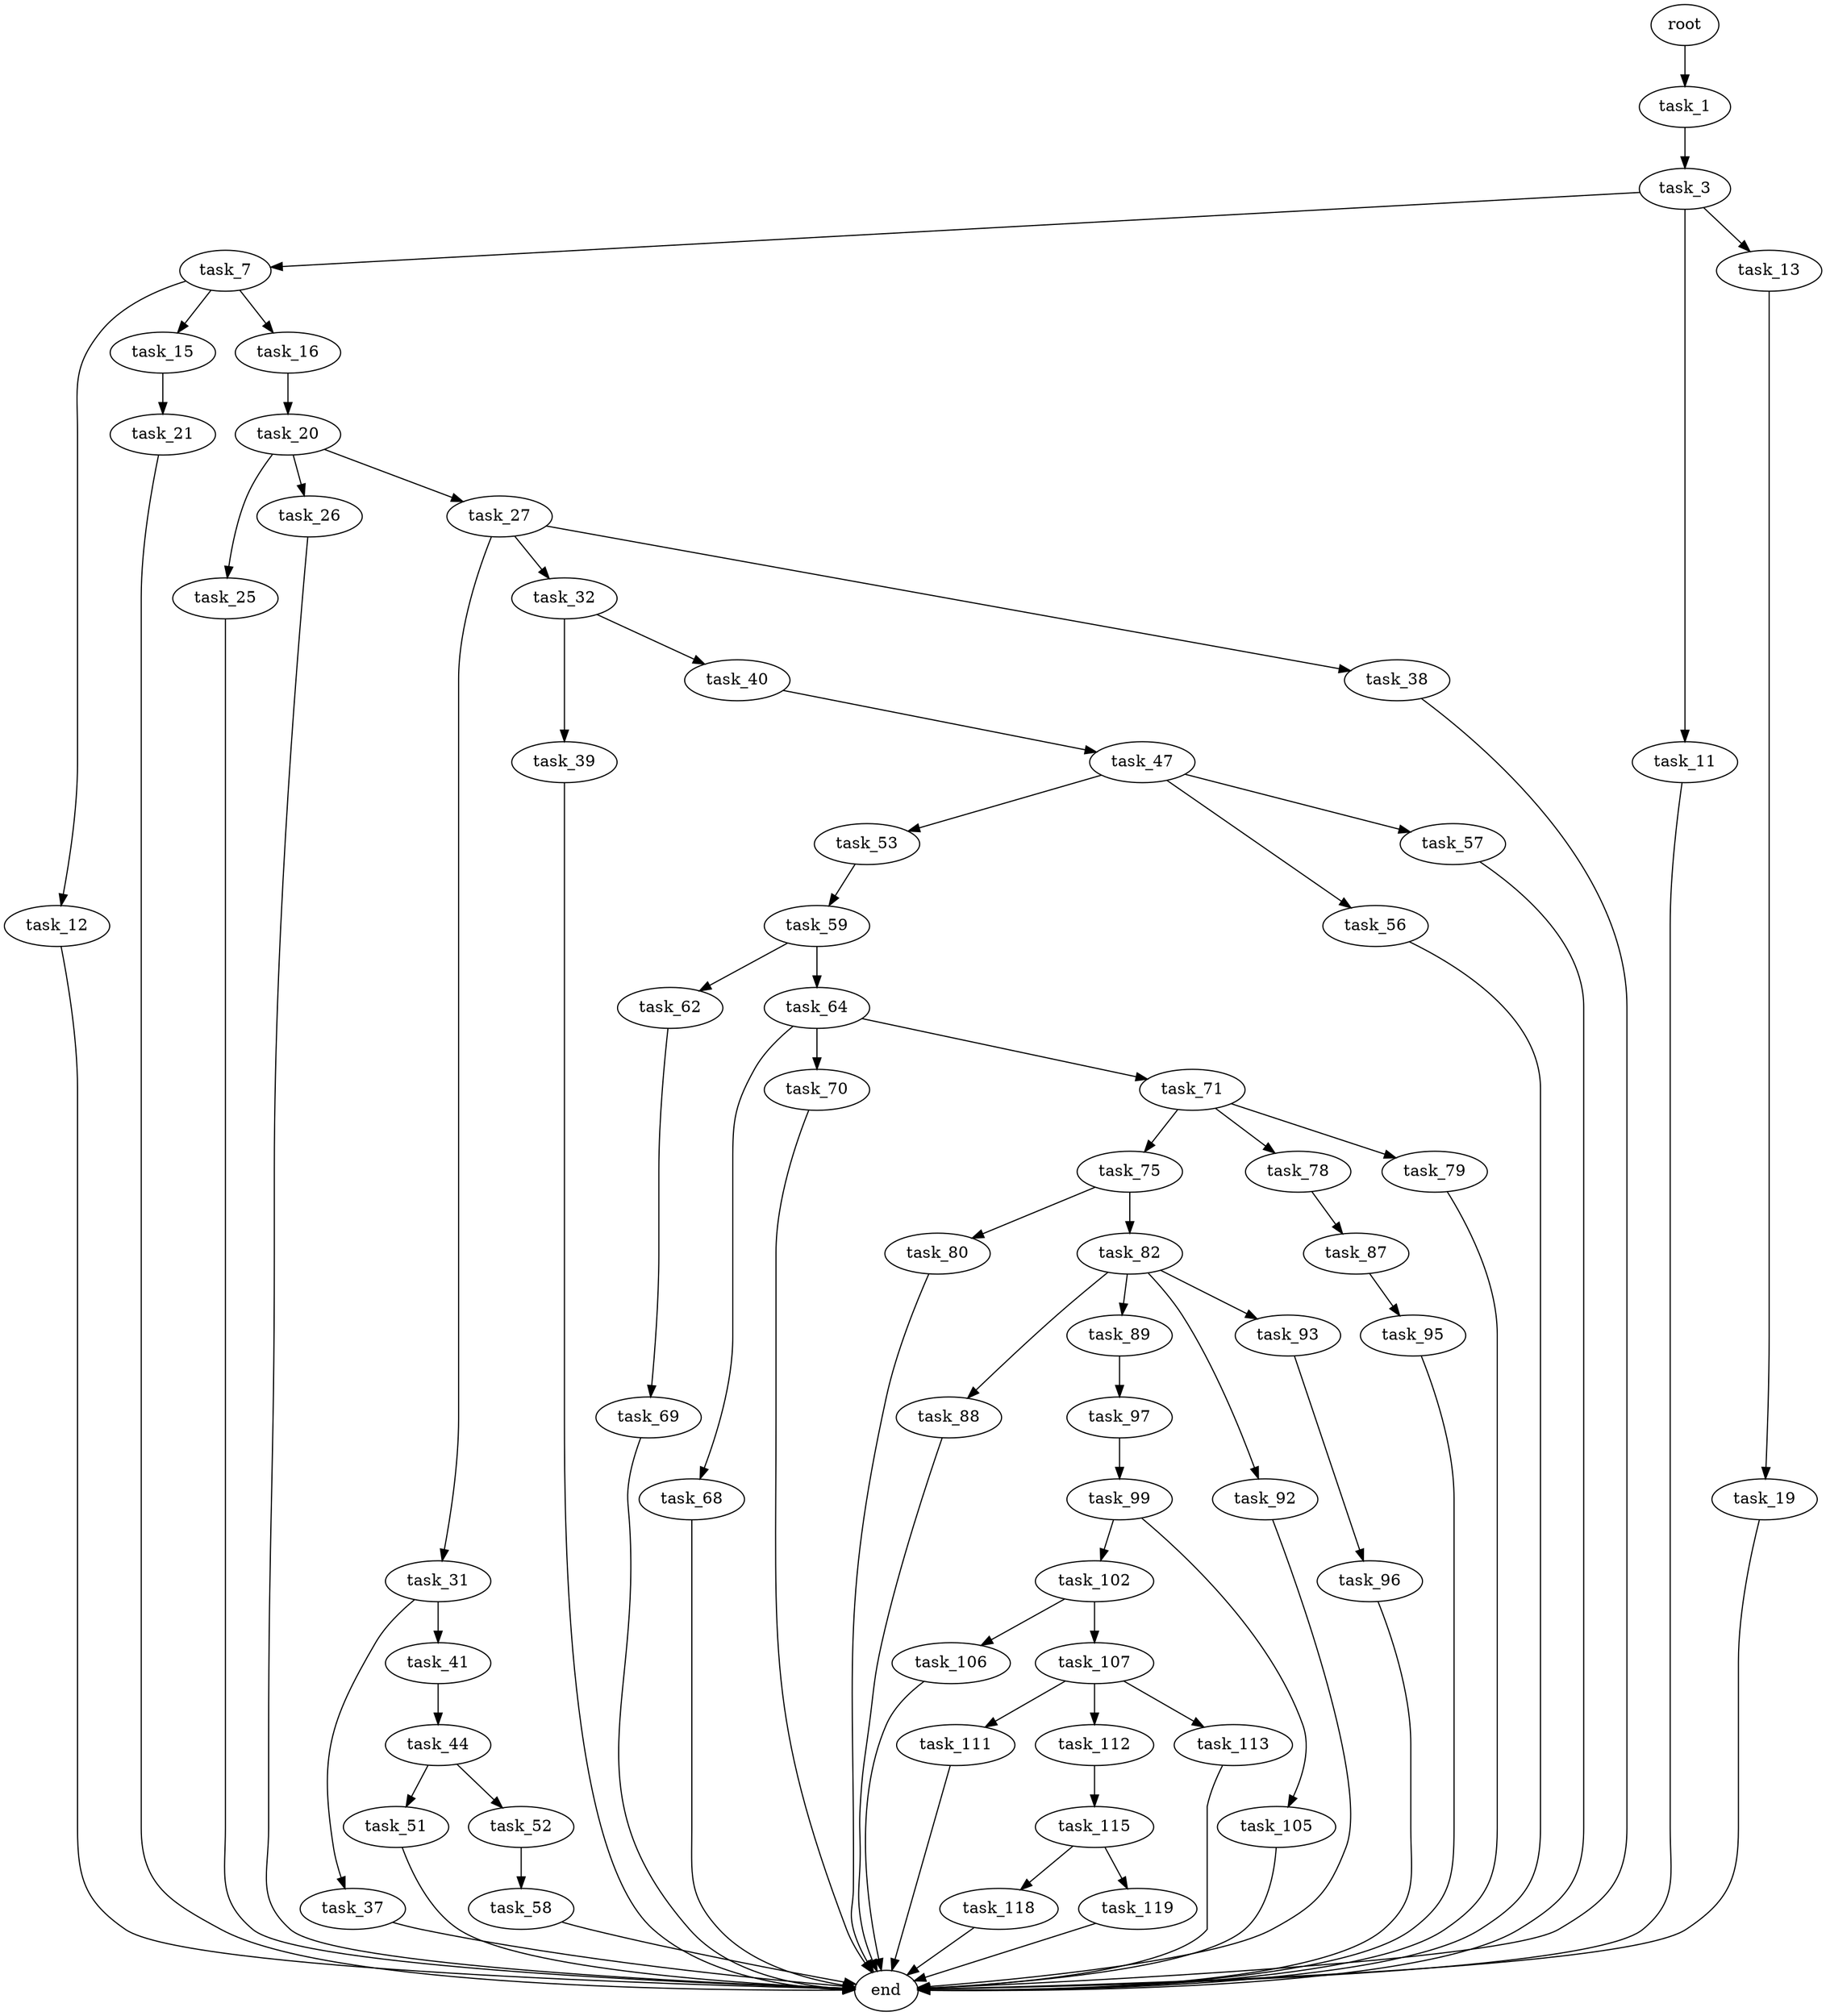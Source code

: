digraph G {
  root [size="0.000000"];
  task_1 [size="28991029248.000000"];
  task_3 [size="68719476736.000000"];
  task_7 [size="1220473199.000000"];
  task_11 [size="36665685706.000000"];
  task_12 [size="23746401444.000000"];
  task_13 [size="231928233984.000000"];
  task_15 [size="5301533048.000000"];
  task_16 [size="134217728000.000000"];
  task_19 [size="212091416546.000000"];
  task_20 [size="1847241089.000000"];
  task_21 [size="624120574060.000000"];
  task_25 [size="16815404009.000000"];
  task_26 [size="604748195254.000000"];
  task_27 [size="8589934592.000000"];
  task_31 [size="17899575068.000000"];
  task_32 [size="5371421330.000000"];
  task_37 [size="4380996674.000000"];
  task_38 [size="1073741824000.000000"];
  task_39 [size="782757789696.000000"];
  task_40 [size="134217728000.000000"];
  task_41 [size="2195975534.000000"];
  task_44 [size="7381836586.000000"];
  task_47 [size="18218984856.000000"];
  task_51 [size="17367766689.000000"];
  task_52 [size="231928233984.000000"];
  task_53 [size="6903068603.000000"];
  task_56 [size="28991029248.000000"];
  task_57 [size="132245823480.000000"];
  task_58 [size="524861146527.000000"];
  task_59 [size="782757789696.000000"];
  task_62 [size="7916002888.000000"];
  task_64 [size="33144220142.000000"];
  task_68 [size="7187294075.000000"];
  task_69 [size="1036486743.000000"];
  task_70 [size="1155619660.000000"];
  task_71 [size="2313928078.000000"];
  task_75 [size="186019421812.000000"];
  task_78 [size="203823801780.000000"];
  task_79 [size="28991029248.000000"];
  task_80 [size="8589934592.000000"];
  task_82 [size="6354996419.000000"];
  task_87 [size="8589934592.000000"];
  task_88 [size="4156021020.000000"];
  task_89 [size="549755813888.000000"];
  task_92 [size="150746783359.000000"];
  task_93 [size="34254959109.000000"];
  task_95 [size="134217728000.000000"];
  task_96 [size="1073741824000.000000"];
  task_97 [size="549755813888.000000"];
  task_99 [size="21215281325.000000"];
  task_102 [size="308607534844.000000"];
  task_105 [size="7467266501.000000"];
  task_106 [size="1215362383994.000000"];
  task_107 [size="368293445632.000000"];
  task_111 [size="7927956550.000000"];
  task_112 [size="298336209981.000000"];
  task_113 [size="413398705358.000000"];
  task_115 [size="1112672090259.000000"];
  task_118 [size="11612627271.000000"];
  task_119 [size="170178667054.000000"];
  end [size="0.000000"];

  root -> task_1 [size="1.000000"];
  task_1 -> task_3 [size="75497472.000000"];
  task_3 -> task_7 [size="134217728.000000"];
  task_3 -> task_11 [size="134217728.000000"];
  task_3 -> task_13 [size="134217728.000000"];
  task_7 -> task_12 [size="33554432.000000"];
  task_7 -> task_15 [size="33554432.000000"];
  task_7 -> task_16 [size="33554432.000000"];
  task_11 -> end [size="1.000000"];
  task_12 -> end [size="1.000000"];
  task_13 -> task_19 [size="301989888.000000"];
  task_15 -> task_21 [size="209715200.000000"];
  task_16 -> task_20 [size="209715200.000000"];
  task_19 -> end [size="1.000000"];
  task_20 -> task_25 [size="33554432.000000"];
  task_20 -> task_26 [size="33554432.000000"];
  task_20 -> task_27 [size="33554432.000000"];
  task_21 -> end [size="1.000000"];
  task_25 -> end [size="1.000000"];
  task_26 -> end [size="1.000000"];
  task_27 -> task_31 [size="33554432.000000"];
  task_27 -> task_32 [size="33554432.000000"];
  task_27 -> task_38 [size="33554432.000000"];
  task_31 -> task_37 [size="536870912.000000"];
  task_31 -> task_41 [size="536870912.000000"];
  task_32 -> task_39 [size="209715200.000000"];
  task_32 -> task_40 [size="209715200.000000"];
  task_37 -> end [size="1.000000"];
  task_38 -> end [size="1.000000"];
  task_39 -> end [size="1.000000"];
  task_40 -> task_47 [size="209715200.000000"];
  task_41 -> task_44 [size="75497472.000000"];
  task_44 -> task_51 [size="536870912.000000"];
  task_44 -> task_52 [size="536870912.000000"];
  task_47 -> task_53 [size="838860800.000000"];
  task_47 -> task_56 [size="838860800.000000"];
  task_47 -> task_57 [size="838860800.000000"];
  task_51 -> end [size="1.000000"];
  task_52 -> task_58 [size="301989888.000000"];
  task_53 -> task_59 [size="134217728.000000"];
  task_56 -> end [size="1.000000"];
  task_57 -> end [size="1.000000"];
  task_58 -> end [size="1.000000"];
  task_59 -> task_62 [size="679477248.000000"];
  task_59 -> task_64 [size="679477248.000000"];
  task_62 -> task_69 [size="301989888.000000"];
  task_64 -> task_68 [size="679477248.000000"];
  task_64 -> task_70 [size="679477248.000000"];
  task_64 -> task_71 [size="679477248.000000"];
  task_68 -> end [size="1.000000"];
  task_69 -> end [size="1.000000"];
  task_70 -> end [size="1.000000"];
  task_71 -> task_75 [size="134217728.000000"];
  task_71 -> task_78 [size="134217728.000000"];
  task_71 -> task_79 [size="134217728.000000"];
  task_75 -> task_80 [size="209715200.000000"];
  task_75 -> task_82 [size="209715200.000000"];
  task_78 -> task_87 [size="536870912.000000"];
  task_79 -> end [size="1.000000"];
  task_80 -> end [size="1.000000"];
  task_82 -> task_88 [size="536870912.000000"];
  task_82 -> task_89 [size="536870912.000000"];
  task_82 -> task_92 [size="536870912.000000"];
  task_82 -> task_93 [size="536870912.000000"];
  task_87 -> task_95 [size="33554432.000000"];
  task_88 -> end [size="1.000000"];
  task_89 -> task_97 [size="536870912.000000"];
  task_92 -> end [size="1.000000"];
  task_93 -> task_96 [size="75497472.000000"];
  task_95 -> end [size="1.000000"];
  task_96 -> end [size="1.000000"];
  task_97 -> task_99 [size="536870912.000000"];
  task_99 -> task_102 [size="411041792.000000"];
  task_99 -> task_105 [size="411041792.000000"];
  task_102 -> task_106 [size="411041792.000000"];
  task_102 -> task_107 [size="411041792.000000"];
  task_105 -> end [size="1.000000"];
  task_106 -> end [size="1.000000"];
  task_107 -> task_111 [size="411041792.000000"];
  task_107 -> task_112 [size="411041792.000000"];
  task_107 -> task_113 [size="411041792.000000"];
  task_111 -> end [size="1.000000"];
  task_112 -> task_115 [size="209715200.000000"];
  task_113 -> end [size="1.000000"];
  task_115 -> task_118 [size="838860800.000000"];
  task_115 -> task_119 [size="838860800.000000"];
  task_118 -> end [size="1.000000"];
  task_119 -> end [size="1.000000"];
}

